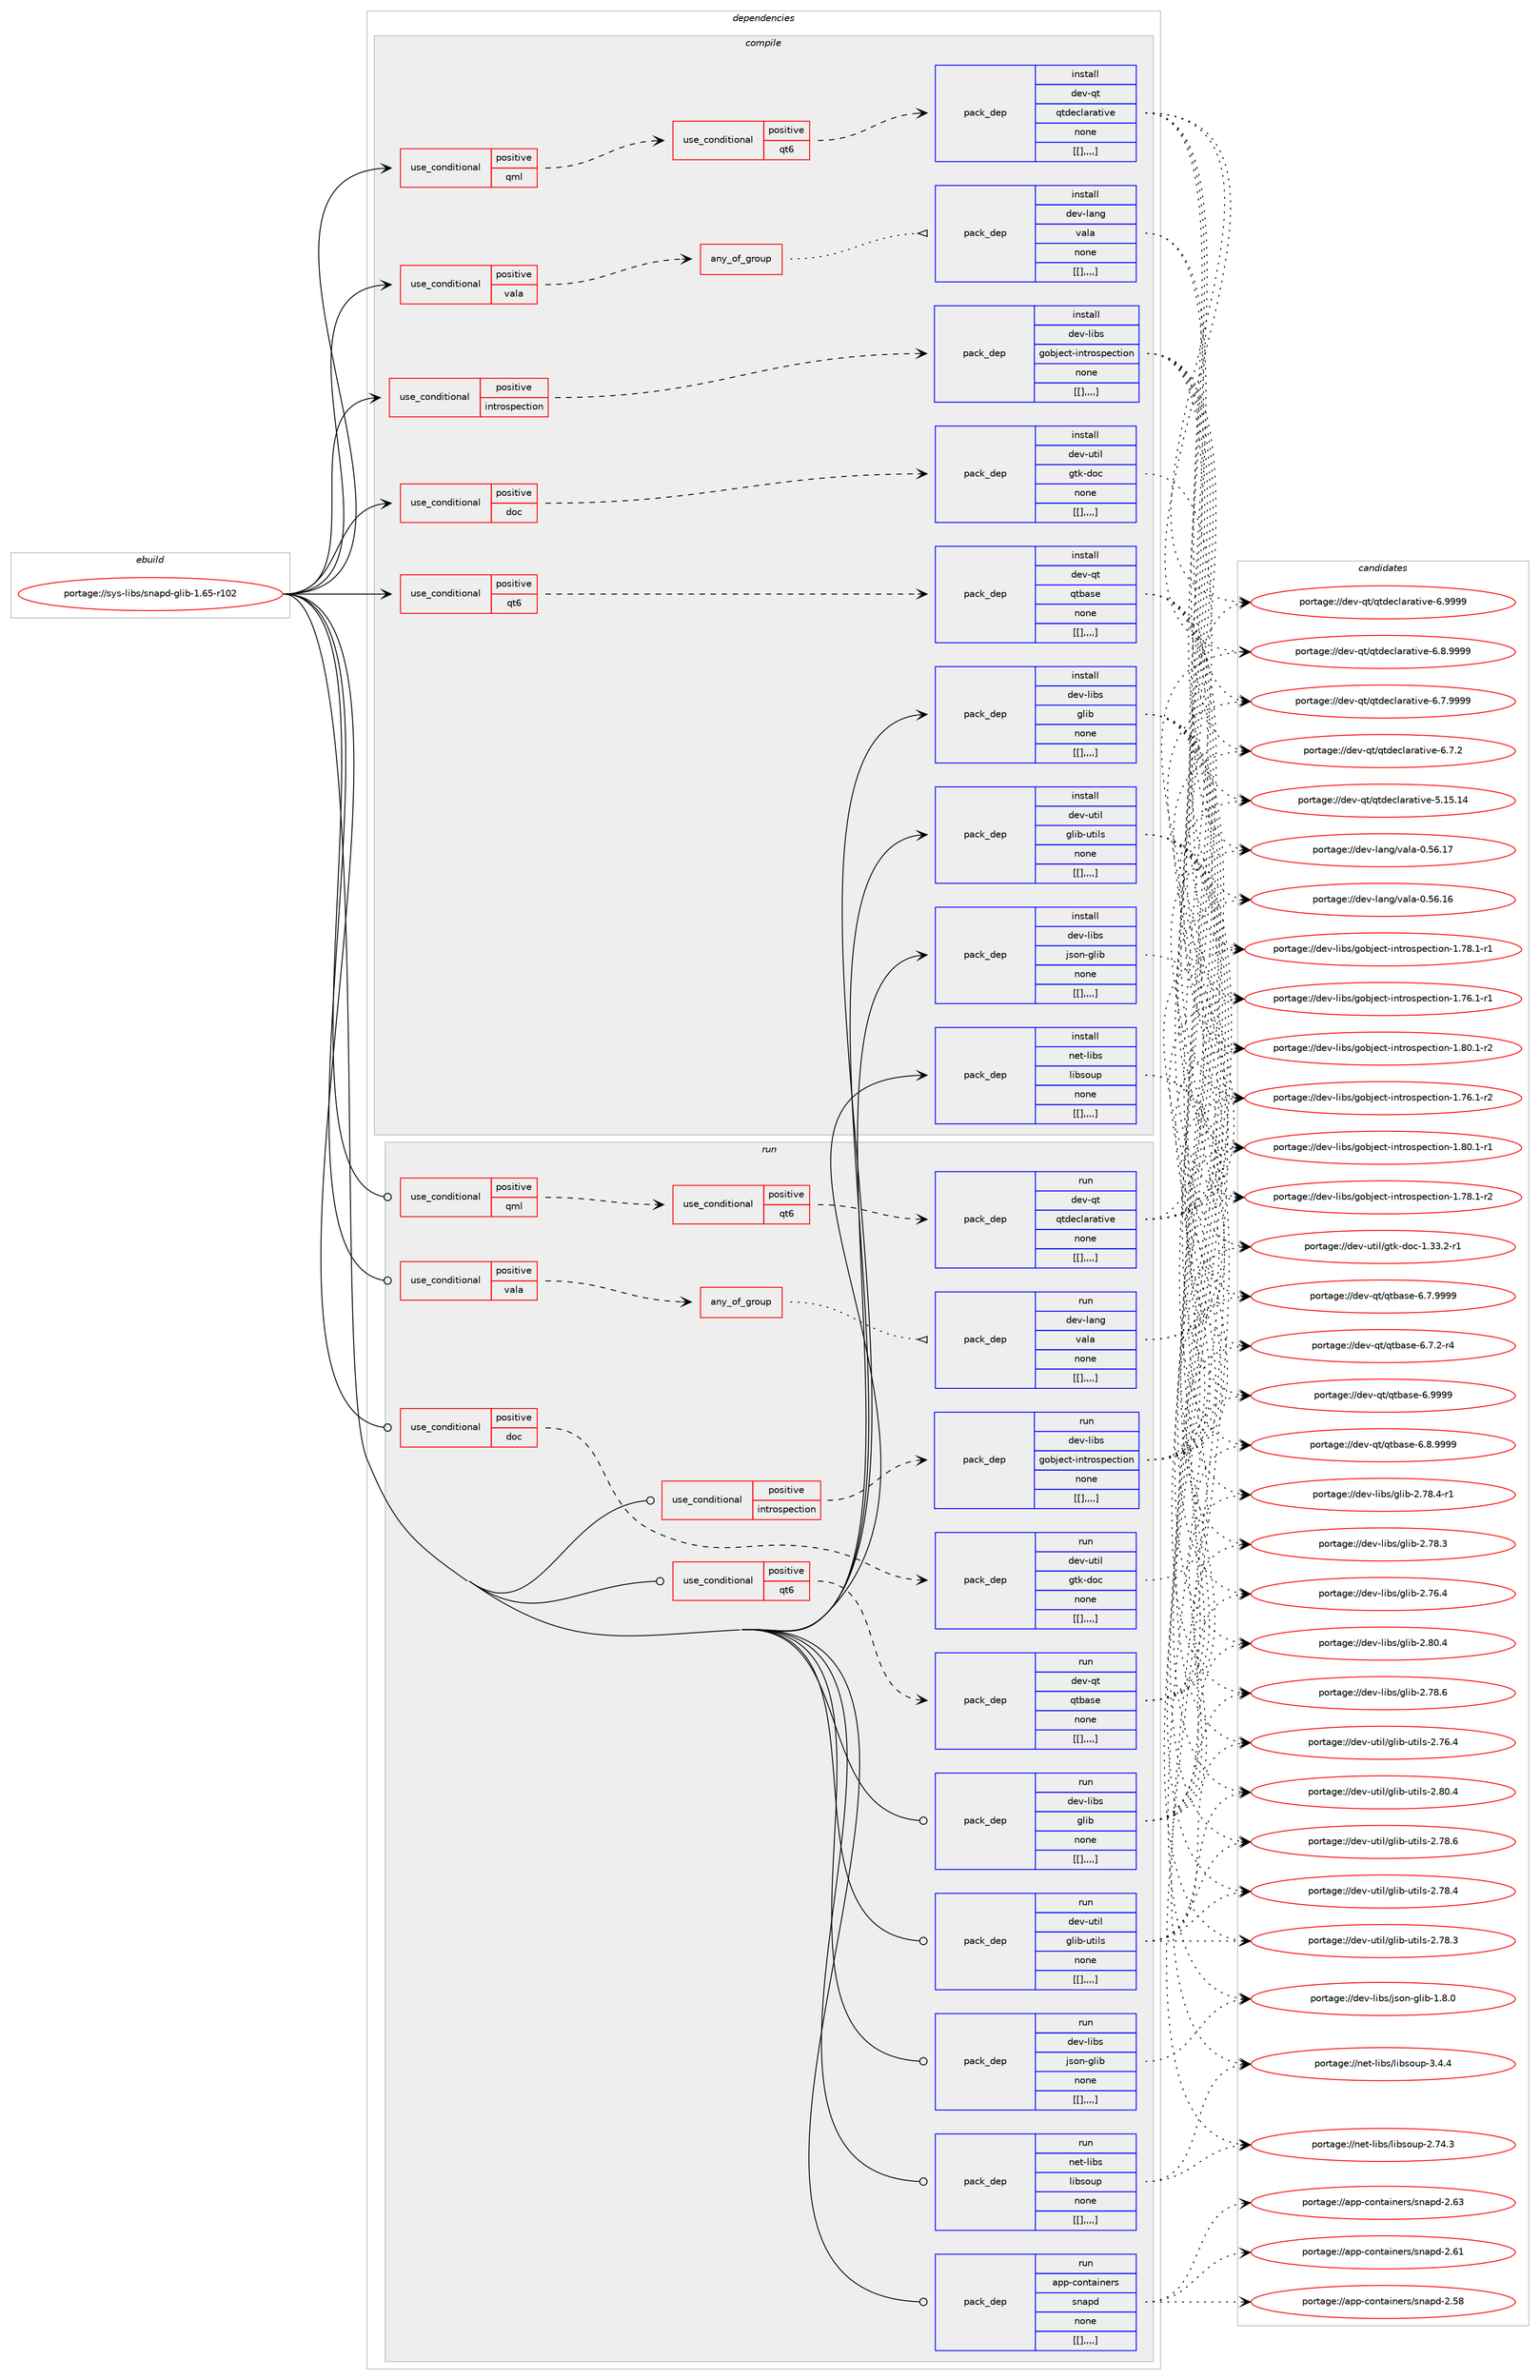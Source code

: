 digraph prolog {

# *************
# Graph options
# *************

newrank=true;
concentrate=true;
compound=true;
graph [rankdir=LR,fontname=Helvetica,fontsize=10,ranksep=1.5];#, ranksep=2.5, nodesep=0.2];
edge  [arrowhead=vee];
node  [fontname=Helvetica,fontsize=10];

# **********
# The ebuild
# **********

subgraph cluster_leftcol {
color=gray;
label=<<i>ebuild</i>>;
id [label="portage://sys-libs/snapd-glib-1.65-r102", color=red, width=4, href="../sys-libs/snapd-glib-1.65-r102.svg"];
}

# ****************
# The dependencies
# ****************

subgraph cluster_midcol {
color=gray;
label=<<i>dependencies</i>>;
subgraph cluster_compile {
fillcolor="#eeeeee";
style=filled;
label=<<i>compile</i>>;
subgraph cond122999 {
dependency455354 [label=<<TABLE BORDER="0" CELLBORDER="1" CELLSPACING="0" CELLPADDING="4"><TR><TD ROWSPAN="3" CELLPADDING="10">use_conditional</TD></TR><TR><TD>positive</TD></TR><TR><TD>doc</TD></TR></TABLE>>, shape=none, color=red];
subgraph pack329349 {
dependency455355 [label=<<TABLE BORDER="0" CELLBORDER="1" CELLSPACING="0" CELLPADDING="4" WIDTH="220"><TR><TD ROWSPAN="6" CELLPADDING="30">pack_dep</TD></TR><TR><TD WIDTH="110">install</TD></TR><TR><TD>dev-util</TD></TR><TR><TD>gtk-doc</TD></TR><TR><TD>none</TD></TR><TR><TD>[[],,,,]</TD></TR></TABLE>>, shape=none, color=blue];
}
dependency455354:e -> dependency455355:w [weight=20,style="dashed",arrowhead="vee"];
}
id:e -> dependency455354:w [weight=20,style="solid",arrowhead="vee"];
subgraph cond123000 {
dependency455356 [label=<<TABLE BORDER="0" CELLBORDER="1" CELLSPACING="0" CELLPADDING="4"><TR><TD ROWSPAN="3" CELLPADDING="10">use_conditional</TD></TR><TR><TD>positive</TD></TR><TR><TD>introspection</TD></TR></TABLE>>, shape=none, color=red];
subgraph pack329350 {
dependency455357 [label=<<TABLE BORDER="0" CELLBORDER="1" CELLSPACING="0" CELLPADDING="4" WIDTH="220"><TR><TD ROWSPAN="6" CELLPADDING="30">pack_dep</TD></TR><TR><TD WIDTH="110">install</TD></TR><TR><TD>dev-libs</TD></TR><TR><TD>gobject-introspection</TD></TR><TR><TD>none</TD></TR><TR><TD>[[],,,,]</TD></TR></TABLE>>, shape=none, color=blue];
}
dependency455356:e -> dependency455357:w [weight=20,style="dashed",arrowhead="vee"];
}
id:e -> dependency455356:w [weight=20,style="solid",arrowhead="vee"];
subgraph cond123001 {
dependency455358 [label=<<TABLE BORDER="0" CELLBORDER="1" CELLSPACING="0" CELLPADDING="4"><TR><TD ROWSPAN="3" CELLPADDING="10">use_conditional</TD></TR><TR><TD>positive</TD></TR><TR><TD>qml</TD></TR></TABLE>>, shape=none, color=red];
subgraph cond123002 {
dependency455359 [label=<<TABLE BORDER="0" CELLBORDER="1" CELLSPACING="0" CELLPADDING="4"><TR><TD ROWSPAN="3" CELLPADDING="10">use_conditional</TD></TR><TR><TD>positive</TD></TR><TR><TD>qt6</TD></TR></TABLE>>, shape=none, color=red];
subgraph pack329351 {
dependency455360 [label=<<TABLE BORDER="0" CELLBORDER="1" CELLSPACING="0" CELLPADDING="4" WIDTH="220"><TR><TD ROWSPAN="6" CELLPADDING="30">pack_dep</TD></TR><TR><TD WIDTH="110">install</TD></TR><TR><TD>dev-qt</TD></TR><TR><TD>qtdeclarative</TD></TR><TR><TD>none</TD></TR><TR><TD>[[],,,,]</TD></TR></TABLE>>, shape=none, color=blue];
}
dependency455359:e -> dependency455360:w [weight=20,style="dashed",arrowhead="vee"];
}
dependency455358:e -> dependency455359:w [weight=20,style="dashed",arrowhead="vee"];
}
id:e -> dependency455358:w [weight=20,style="solid",arrowhead="vee"];
subgraph cond123003 {
dependency455361 [label=<<TABLE BORDER="0" CELLBORDER="1" CELLSPACING="0" CELLPADDING="4"><TR><TD ROWSPAN="3" CELLPADDING="10">use_conditional</TD></TR><TR><TD>positive</TD></TR><TR><TD>qt6</TD></TR></TABLE>>, shape=none, color=red];
subgraph pack329352 {
dependency455362 [label=<<TABLE BORDER="0" CELLBORDER="1" CELLSPACING="0" CELLPADDING="4" WIDTH="220"><TR><TD ROWSPAN="6" CELLPADDING="30">pack_dep</TD></TR><TR><TD WIDTH="110">install</TD></TR><TR><TD>dev-qt</TD></TR><TR><TD>qtbase</TD></TR><TR><TD>none</TD></TR><TR><TD>[[],,,,]</TD></TR></TABLE>>, shape=none, color=blue];
}
dependency455361:e -> dependency455362:w [weight=20,style="dashed",arrowhead="vee"];
}
id:e -> dependency455361:w [weight=20,style="solid",arrowhead="vee"];
subgraph cond123004 {
dependency455363 [label=<<TABLE BORDER="0" CELLBORDER="1" CELLSPACING="0" CELLPADDING="4"><TR><TD ROWSPAN="3" CELLPADDING="10">use_conditional</TD></TR><TR><TD>positive</TD></TR><TR><TD>vala</TD></TR></TABLE>>, shape=none, color=red];
subgraph any2801 {
dependency455364 [label=<<TABLE BORDER="0" CELLBORDER="1" CELLSPACING="0" CELLPADDING="4"><TR><TD CELLPADDING="10">any_of_group</TD></TR></TABLE>>, shape=none, color=red];subgraph pack329353 {
dependency455365 [label=<<TABLE BORDER="0" CELLBORDER="1" CELLSPACING="0" CELLPADDING="4" WIDTH="220"><TR><TD ROWSPAN="6" CELLPADDING="30">pack_dep</TD></TR><TR><TD WIDTH="110">install</TD></TR><TR><TD>dev-lang</TD></TR><TR><TD>vala</TD></TR><TR><TD>none</TD></TR><TR><TD>[[],,,,]</TD></TR></TABLE>>, shape=none, color=blue];
}
dependency455364:e -> dependency455365:w [weight=20,style="dotted",arrowhead="oinv"];
}
dependency455363:e -> dependency455364:w [weight=20,style="dashed",arrowhead="vee"];
}
id:e -> dependency455363:w [weight=20,style="solid",arrowhead="vee"];
subgraph pack329354 {
dependency455366 [label=<<TABLE BORDER="0" CELLBORDER="1" CELLSPACING="0" CELLPADDING="4" WIDTH="220"><TR><TD ROWSPAN="6" CELLPADDING="30">pack_dep</TD></TR><TR><TD WIDTH="110">install</TD></TR><TR><TD>dev-libs</TD></TR><TR><TD>glib</TD></TR><TR><TD>none</TD></TR><TR><TD>[[],,,,]</TD></TR></TABLE>>, shape=none, color=blue];
}
id:e -> dependency455366:w [weight=20,style="solid",arrowhead="vee"];
subgraph pack329355 {
dependency455367 [label=<<TABLE BORDER="0" CELLBORDER="1" CELLSPACING="0" CELLPADDING="4" WIDTH="220"><TR><TD ROWSPAN="6" CELLPADDING="30">pack_dep</TD></TR><TR><TD WIDTH="110">install</TD></TR><TR><TD>dev-libs</TD></TR><TR><TD>json-glib</TD></TR><TR><TD>none</TD></TR><TR><TD>[[],,,,]</TD></TR></TABLE>>, shape=none, color=blue];
}
id:e -> dependency455367:w [weight=20,style="solid",arrowhead="vee"];
subgraph pack329356 {
dependency455368 [label=<<TABLE BORDER="0" CELLBORDER="1" CELLSPACING="0" CELLPADDING="4" WIDTH="220"><TR><TD ROWSPAN="6" CELLPADDING="30">pack_dep</TD></TR><TR><TD WIDTH="110">install</TD></TR><TR><TD>dev-util</TD></TR><TR><TD>glib-utils</TD></TR><TR><TD>none</TD></TR><TR><TD>[[],,,,]</TD></TR></TABLE>>, shape=none, color=blue];
}
id:e -> dependency455368:w [weight=20,style="solid",arrowhead="vee"];
subgraph pack329357 {
dependency455369 [label=<<TABLE BORDER="0" CELLBORDER="1" CELLSPACING="0" CELLPADDING="4" WIDTH="220"><TR><TD ROWSPAN="6" CELLPADDING="30">pack_dep</TD></TR><TR><TD WIDTH="110">install</TD></TR><TR><TD>net-libs</TD></TR><TR><TD>libsoup</TD></TR><TR><TD>none</TD></TR><TR><TD>[[],,,,]</TD></TR></TABLE>>, shape=none, color=blue];
}
id:e -> dependency455369:w [weight=20,style="solid",arrowhead="vee"];
}
subgraph cluster_compileandrun {
fillcolor="#eeeeee";
style=filled;
label=<<i>compile and run</i>>;
}
subgraph cluster_run {
fillcolor="#eeeeee";
style=filled;
label=<<i>run</i>>;
subgraph cond123005 {
dependency455370 [label=<<TABLE BORDER="0" CELLBORDER="1" CELLSPACING="0" CELLPADDING="4"><TR><TD ROWSPAN="3" CELLPADDING="10">use_conditional</TD></TR><TR><TD>positive</TD></TR><TR><TD>doc</TD></TR></TABLE>>, shape=none, color=red];
subgraph pack329358 {
dependency455371 [label=<<TABLE BORDER="0" CELLBORDER="1" CELLSPACING="0" CELLPADDING="4" WIDTH="220"><TR><TD ROWSPAN="6" CELLPADDING="30">pack_dep</TD></TR><TR><TD WIDTH="110">run</TD></TR><TR><TD>dev-util</TD></TR><TR><TD>gtk-doc</TD></TR><TR><TD>none</TD></TR><TR><TD>[[],,,,]</TD></TR></TABLE>>, shape=none, color=blue];
}
dependency455370:e -> dependency455371:w [weight=20,style="dashed",arrowhead="vee"];
}
id:e -> dependency455370:w [weight=20,style="solid",arrowhead="odot"];
subgraph cond123006 {
dependency455372 [label=<<TABLE BORDER="0" CELLBORDER="1" CELLSPACING="0" CELLPADDING="4"><TR><TD ROWSPAN="3" CELLPADDING="10">use_conditional</TD></TR><TR><TD>positive</TD></TR><TR><TD>introspection</TD></TR></TABLE>>, shape=none, color=red];
subgraph pack329359 {
dependency455373 [label=<<TABLE BORDER="0" CELLBORDER="1" CELLSPACING="0" CELLPADDING="4" WIDTH="220"><TR><TD ROWSPAN="6" CELLPADDING="30">pack_dep</TD></TR><TR><TD WIDTH="110">run</TD></TR><TR><TD>dev-libs</TD></TR><TR><TD>gobject-introspection</TD></TR><TR><TD>none</TD></TR><TR><TD>[[],,,,]</TD></TR></TABLE>>, shape=none, color=blue];
}
dependency455372:e -> dependency455373:w [weight=20,style="dashed",arrowhead="vee"];
}
id:e -> dependency455372:w [weight=20,style="solid",arrowhead="odot"];
subgraph cond123007 {
dependency455374 [label=<<TABLE BORDER="0" CELLBORDER="1" CELLSPACING="0" CELLPADDING="4"><TR><TD ROWSPAN="3" CELLPADDING="10">use_conditional</TD></TR><TR><TD>positive</TD></TR><TR><TD>qml</TD></TR></TABLE>>, shape=none, color=red];
subgraph cond123008 {
dependency455375 [label=<<TABLE BORDER="0" CELLBORDER="1" CELLSPACING="0" CELLPADDING="4"><TR><TD ROWSPAN="3" CELLPADDING="10">use_conditional</TD></TR><TR><TD>positive</TD></TR><TR><TD>qt6</TD></TR></TABLE>>, shape=none, color=red];
subgraph pack329360 {
dependency455376 [label=<<TABLE BORDER="0" CELLBORDER="1" CELLSPACING="0" CELLPADDING="4" WIDTH="220"><TR><TD ROWSPAN="6" CELLPADDING="30">pack_dep</TD></TR><TR><TD WIDTH="110">run</TD></TR><TR><TD>dev-qt</TD></TR><TR><TD>qtdeclarative</TD></TR><TR><TD>none</TD></TR><TR><TD>[[],,,,]</TD></TR></TABLE>>, shape=none, color=blue];
}
dependency455375:e -> dependency455376:w [weight=20,style="dashed",arrowhead="vee"];
}
dependency455374:e -> dependency455375:w [weight=20,style="dashed",arrowhead="vee"];
}
id:e -> dependency455374:w [weight=20,style="solid",arrowhead="odot"];
subgraph cond123009 {
dependency455377 [label=<<TABLE BORDER="0" CELLBORDER="1" CELLSPACING="0" CELLPADDING="4"><TR><TD ROWSPAN="3" CELLPADDING="10">use_conditional</TD></TR><TR><TD>positive</TD></TR><TR><TD>qt6</TD></TR></TABLE>>, shape=none, color=red];
subgraph pack329361 {
dependency455378 [label=<<TABLE BORDER="0" CELLBORDER="1" CELLSPACING="0" CELLPADDING="4" WIDTH="220"><TR><TD ROWSPAN="6" CELLPADDING="30">pack_dep</TD></TR><TR><TD WIDTH="110">run</TD></TR><TR><TD>dev-qt</TD></TR><TR><TD>qtbase</TD></TR><TR><TD>none</TD></TR><TR><TD>[[],,,,]</TD></TR></TABLE>>, shape=none, color=blue];
}
dependency455377:e -> dependency455378:w [weight=20,style="dashed",arrowhead="vee"];
}
id:e -> dependency455377:w [weight=20,style="solid",arrowhead="odot"];
subgraph cond123010 {
dependency455379 [label=<<TABLE BORDER="0" CELLBORDER="1" CELLSPACING="0" CELLPADDING="4"><TR><TD ROWSPAN="3" CELLPADDING="10">use_conditional</TD></TR><TR><TD>positive</TD></TR><TR><TD>vala</TD></TR></TABLE>>, shape=none, color=red];
subgraph any2802 {
dependency455380 [label=<<TABLE BORDER="0" CELLBORDER="1" CELLSPACING="0" CELLPADDING="4"><TR><TD CELLPADDING="10">any_of_group</TD></TR></TABLE>>, shape=none, color=red];subgraph pack329362 {
dependency455381 [label=<<TABLE BORDER="0" CELLBORDER="1" CELLSPACING="0" CELLPADDING="4" WIDTH="220"><TR><TD ROWSPAN="6" CELLPADDING="30">pack_dep</TD></TR><TR><TD WIDTH="110">run</TD></TR><TR><TD>dev-lang</TD></TR><TR><TD>vala</TD></TR><TR><TD>none</TD></TR><TR><TD>[[],,,,]</TD></TR></TABLE>>, shape=none, color=blue];
}
dependency455380:e -> dependency455381:w [weight=20,style="dotted",arrowhead="oinv"];
}
dependency455379:e -> dependency455380:w [weight=20,style="dashed",arrowhead="vee"];
}
id:e -> dependency455379:w [weight=20,style="solid",arrowhead="odot"];
subgraph pack329363 {
dependency455382 [label=<<TABLE BORDER="0" CELLBORDER="1" CELLSPACING="0" CELLPADDING="4" WIDTH="220"><TR><TD ROWSPAN="6" CELLPADDING="30">pack_dep</TD></TR><TR><TD WIDTH="110">run</TD></TR><TR><TD>app-containers</TD></TR><TR><TD>snapd</TD></TR><TR><TD>none</TD></TR><TR><TD>[[],,,,]</TD></TR></TABLE>>, shape=none, color=blue];
}
id:e -> dependency455382:w [weight=20,style="solid",arrowhead="odot"];
subgraph pack329364 {
dependency455383 [label=<<TABLE BORDER="0" CELLBORDER="1" CELLSPACING="0" CELLPADDING="4" WIDTH="220"><TR><TD ROWSPAN="6" CELLPADDING="30">pack_dep</TD></TR><TR><TD WIDTH="110">run</TD></TR><TR><TD>dev-libs</TD></TR><TR><TD>glib</TD></TR><TR><TD>none</TD></TR><TR><TD>[[],,,,]</TD></TR></TABLE>>, shape=none, color=blue];
}
id:e -> dependency455383:w [weight=20,style="solid",arrowhead="odot"];
subgraph pack329365 {
dependency455384 [label=<<TABLE BORDER="0" CELLBORDER="1" CELLSPACING="0" CELLPADDING="4" WIDTH="220"><TR><TD ROWSPAN="6" CELLPADDING="30">pack_dep</TD></TR><TR><TD WIDTH="110">run</TD></TR><TR><TD>dev-libs</TD></TR><TR><TD>json-glib</TD></TR><TR><TD>none</TD></TR><TR><TD>[[],,,,]</TD></TR></TABLE>>, shape=none, color=blue];
}
id:e -> dependency455384:w [weight=20,style="solid",arrowhead="odot"];
subgraph pack329366 {
dependency455385 [label=<<TABLE BORDER="0" CELLBORDER="1" CELLSPACING="0" CELLPADDING="4" WIDTH="220"><TR><TD ROWSPAN="6" CELLPADDING="30">pack_dep</TD></TR><TR><TD WIDTH="110">run</TD></TR><TR><TD>dev-util</TD></TR><TR><TD>glib-utils</TD></TR><TR><TD>none</TD></TR><TR><TD>[[],,,,]</TD></TR></TABLE>>, shape=none, color=blue];
}
id:e -> dependency455385:w [weight=20,style="solid",arrowhead="odot"];
subgraph pack329367 {
dependency455386 [label=<<TABLE BORDER="0" CELLBORDER="1" CELLSPACING="0" CELLPADDING="4" WIDTH="220"><TR><TD ROWSPAN="6" CELLPADDING="30">pack_dep</TD></TR><TR><TD WIDTH="110">run</TD></TR><TR><TD>net-libs</TD></TR><TR><TD>libsoup</TD></TR><TR><TD>none</TD></TR><TR><TD>[[],,,,]</TD></TR></TABLE>>, shape=none, color=blue];
}
id:e -> dependency455386:w [weight=20,style="solid",arrowhead="odot"];
}
}

# **************
# The candidates
# **************

subgraph cluster_choices {
rank=same;
color=gray;
label=<<i>candidates</i>>;

subgraph choice329349 {
color=black;
nodesep=1;
choice10010111845117116105108471031161074510011199454946515146504511449 [label="portage://dev-util/gtk-doc-1.33.2-r1", color=red, width=4,href="../dev-util/gtk-doc-1.33.2-r1.svg"];
dependency455355:e -> choice10010111845117116105108471031161074510011199454946515146504511449:w [style=dotted,weight="100"];
}
subgraph choice329350 {
color=black;
nodesep=1;
choice10010111845108105981154710311198106101991164510511011611411111511210199116105111110454946564846494511450 [label="portage://dev-libs/gobject-introspection-1.80.1-r2", color=red, width=4,href="../dev-libs/gobject-introspection-1.80.1-r2.svg"];
choice10010111845108105981154710311198106101991164510511011611411111511210199116105111110454946564846494511449 [label="portage://dev-libs/gobject-introspection-1.80.1-r1", color=red, width=4,href="../dev-libs/gobject-introspection-1.80.1-r1.svg"];
choice10010111845108105981154710311198106101991164510511011611411111511210199116105111110454946555646494511450 [label="portage://dev-libs/gobject-introspection-1.78.1-r2", color=red, width=4,href="../dev-libs/gobject-introspection-1.78.1-r2.svg"];
choice10010111845108105981154710311198106101991164510511011611411111511210199116105111110454946555646494511449 [label="portage://dev-libs/gobject-introspection-1.78.1-r1", color=red, width=4,href="../dev-libs/gobject-introspection-1.78.1-r1.svg"];
choice10010111845108105981154710311198106101991164510511011611411111511210199116105111110454946555446494511450 [label="portage://dev-libs/gobject-introspection-1.76.1-r2", color=red, width=4,href="../dev-libs/gobject-introspection-1.76.1-r2.svg"];
choice10010111845108105981154710311198106101991164510511011611411111511210199116105111110454946555446494511449 [label="portage://dev-libs/gobject-introspection-1.76.1-r1", color=red, width=4,href="../dev-libs/gobject-introspection-1.76.1-r1.svg"];
dependency455357:e -> choice10010111845108105981154710311198106101991164510511011611411111511210199116105111110454946564846494511450:w [style=dotted,weight="100"];
dependency455357:e -> choice10010111845108105981154710311198106101991164510511011611411111511210199116105111110454946564846494511449:w [style=dotted,weight="100"];
dependency455357:e -> choice10010111845108105981154710311198106101991164510511011611411111511210199116105111110454946555646494511450:w [style=dotted,weight="100"];
dependency455357:e -> choice10010111845108105981154710311198106101991164510511011611411111511210199116105111110454946555646494511449:w [style=dotted,weight="100"];
dependency455357:e -> choice10010111845108105981154710311198106101991164510511011611411111511210199116105111110454946555446494511450:w [style=dotted,weight="100"];
dependency455357:e -> choice10010111845108105981154710311198106101991164510511011611411111511210199116105111110454946555446494511449:w [style=dotted,weight="100"];
}
subgraph choice329351 {
color=black;
nodesep=1;
choice100101118451131164711311610010199108971149711610511810145544657575757 [label="portage://dev-qt/qtdeclarative-6.9999", color=red, width=4,href="../dev-qt/qtdeclarative-6.9999.svg"];
choice1001011184511311647113116100101991089711497116105118101455446564657575757 [label="portage://dev-qt/qtdeclarative-6.8.9999", color=red, width=4,href="../dev-qt/qtdeclarative-6.8.9999.svg"];
choice1001011184511311647113116100101991089711497116105118101455446554657575757 [label="portage://dev-qt/qtdeclarative-6.7.9999", color=red, width=4,href="../dev-qt/qtdeclarative-6.7.9999.svg"];
choice1001011184511311647113116100101991089711497116105118101455446554650 [label="portage://dev-qt/qtdeclarative-6.7.2", color=red, width=4,href="../dev-qt/qtdeclarative-6.7.2.svg"];
choice10010111845113116471131161001019910897114971161051181014553464953464952 [label="portage://dev-qt/qtdeclarative-5.15.14", color=red, width=4,href="../dev-qt/qtdeclarative-5.15.14.svg"];
dependency455360:e -> choice100101118451131164711311610010199108971149711610511810145544657575757:w [style=dotted,weight="100"];
dependency455360:e -> choice1001011184511311647113116100101991089711497116105118101455446564657575757:w [style=dotted,weight="100"];
dependency455360:e -> choice1001011184511311647113116100101991089711497116105118101455446554657575757:w [style=dotted,weight="100"];
dependency455360:e -> choice1001011184511311647113116100101991089711497116105118101455446554650:w [style=dotted,weight="100"];
dependency455360:e -> choice10010111845113116471131161001019910897114971161051181014553464953464952:w [style=dotted,weight="100"];
}
subgraph choice329352 {
color=black;
nodesep=1;
choice1001011184511311647113116989711510145544657575757 [label="portage://dev-qt/qtbase-6.9999", color=red, width=4,href="../dev-qt/qtbase-6.9999.svg"];
choice10010111845113116471131169897115101455446564657575757 [label="portage://dev-qt/qtbase-6.8.9999", color=red, width=4,href="../dev-qt/qtbase-6.8.9999.svg"];
choice10010111845113116471131169897115101455446554657575757 [label="portage://dev-qt/qtbase-6.7.9999", color=red, width=4,href="../dev-qt/qtbase-6.7.9999.svg"];
choice100101118451131164711311698971151014554465546504511452 [label="portage://dev-qt/qtbase-6.7.2-r4", color=red, width=4,href="../dev-qt/qtbase-6.7.2-r4.svg"];
dependency455362:e -> choice1001011184511311647113116989711510145544657575757:w [style=dotted,weight="100"];
dependency455362:e -> choice10010111845113116471131169897115101455446564657575757:w [style=dotted,weight="100"];
dependency455362:e -> choice10010111845113116471131169897115101455446554657575757:w [style=dotted,weight="100"];
dependency455362:e -> choice100101118451131164711311698971151014554465546504511452:w [style=dotted,weight="100"];
}
subgraph choice329353 {
color=black;
nodesep=1;
choice10010111845108971101034711897108974548465354464955 [label="portage://dev-lang/vala-0.56.17", color=red, width=4,href="../dev-lang/vala-0.56.17.svg"];
choice10010111845108971101034711897108974548465354464954 [label="portage://dev-lang/vala-0.56.16", color=red, width=4,href="../dev-lang/vala-0.56.16.svg"];
dependency455365:e -> choice10010111845108971101034711897108974548465354464955:w [style=dotted,weight="100"];
dependency455365:e -> choice10010111845108971101034711897108974548465354464954:w [style=dotted,weight="100"];
}
subgraph choice329354 {
color=black;
nodesep=1;
choice1001011184510810598115471031081059845504656484652 [label="portage://dev-libs/glib-2.80.4", color=red, width=4,href="../dev-libs/glib-2.80.4.svg"];
choice1001011184510810598115471031081059845504655564654 [label="portage://dev-libs/glib-2.78.6", color=red, width=4,href="../dev-libs/glib-2.78.6.svg"];
choice10010111845108105981154710310810598455046555646524511449 [label="portage://dev-libs/glib-2.78.4-r1", color=red, width=4,href="../dev-libs/glib-2.78.4-r1.svg"];
choice1001011184510810598115471031081059845504655564651 [label="portage://dev-libs/glib-2.78.3", color=red, width=4,href="../dev-libs/glib-2.78.3.svg"];
choice1001011184510810598115471031081059845504655544652 [label="portage://dev-libs/glib-2.76.4", color=red, width=4,href="../dev-libs/glib-2.76.4.svg"];
dependency455366:e -> choice1001011184510810598115471031081059845504656484652:w [style=dotted,weight="100"];
dependency455366:e -> choice1001011184510810598115471031081059845504655564654:w [style=dotted,weight="100"];
dependency455366:e -> choice10010111845108105981154710310810598455046555646524511449:w [style=dotted,weight="100"];
dependency455366:e -> choice1001011184510810598115471031081059845504655564651:w [style=dotted,weight="100"];
dependency455366:e -> choice1001011184510810598115471031081059845504655544652:w [style=dotted,weight="100"];
}
subgraph choice329355 {
color=black;
nodesep=1;
choice1001011184510810598115471061151111104510310810598454946564648 [label="portage://dev-libs/json-glib-1.8.0", color=red, width=4,href="../dev-libs/json-glib-1.8.0.svg"];
dependency455367:e -> choice1001011184510810598115471061151111104510310810598454946564648:w [style=dotted,weight="100"];
}
subgraph choice329356 {
color=black;
nodesep=1;
choice1001011184511711610510847103108105984511711610510811545504656484652 [label="portage://dev-util/glib-utils-2.80.4", color=red, width=4,href="../dev-util/glib-utils-2.80.4.svg"];
choice1001011184511711610510847103108105984511711610510811545504655564654 [label="portage://dev-util/glib-utils-2.78.6", color=red, width=4,href="../dev-util/glib-utils-2.78.6.svg"];
choice1001011184511711610510847103108105984511711610510811545504655564652 [label="portage://dev-util/glib-utils-2.78.4", color=red, width=4,href="../dev-util/glib-utils-2.78.4.svg"];
choice1001011184511711610510847103108105984511711610510811545504655564651 [label="portage://dev-util/glib-utils-2.78.3", color=red, width=4,href="../dev-util/glib-utils-2.78.3.svg"];
choice1001011184511711610510847103108105984511711610510811545504655544652 [label="portage://dev-util/glib-utils-2.76.4", color=red, width=4,href="../dev-util/glib-utils-2.76.4.svg"];
dependency455368:e -> choice1001011184511711610510847103108105984511711610510811545504656484652:w [style=dotted,weight="100"];
dependency455368:e -> choice1001011184511711610510847103108105984511711610510811545504655564654:w [style=dotted,weight="100"];
dependency455368:e -> choice1001011184511711610510847103108105984511711610510811545504655564652:w [style=dotted,weight="100"];
dependency455368:e -> choice1001011184511711610510847103108105984511711610510811545504655564651:w [style=dotted,weight="100"];
dependency455368:e -> choice1001011184511711610510847103108105984511711610510811545504655544652:w [style=dotted,weight="100"];
}
subgraph choice329357 {
color=black;
nodesep=1;
choice11010111645108105981154710810598115111117112455146524652 [label="portage://net-libs/libsoup-3.4.4", color=red, width=4,href="../net-libs/libsoup-3.4.4.svg"];
choice1101011164510810598115471081059811511111711245504655524651 [label="portage://net-libs/libsoup-2.74.3", color=red, width=4,href="../net-libs/libsoup-2.74.3.svg"];
dependency455369:e -> choice11010111645108105981154710810598115111117112455146524652:w [style=dotted,weight="100"];
dependency455369:e -> choice1101011164510810598115471081059811511111711245504655524651:w [style=dotted,weight="100"];
}
subgraph choice329358 {
color=black;
nodesep=1;
choice10010111845117116105108471031161074510011199454946515146504511449 [label="portage://dev-util/gtk-doc-1.33.2-r1", color=red, width=4,href="../dev-util/gtk-doc-1.33.2-r1.svg"];
dependency455371:e -> choice10010111845117116105108471031161074510011199454946515146504511449:w [style=dotted,weight="100"];
}
subgraph choice329359 {
color=black;
nodesep=1;
choice10010111845108105981154710311198106101991164510511011611411111511210199116105111110454946564846494511450 [label="portage://dev-libs/gobject-introspection-1.80.1-r2", color=red, width=4,href="../dev-libs/gobject-introspection-1.80.1-r2.svg"];
choice10010111845108105981154710311198106101991164510511011611411111511210199116105111110454946564846494511449 [label="portage://dev-libs/gobject-introspection-1.80.1-r1", color=red, width=4,href="../dev-libs/gobject-introspection-1.80.1-r1.svg"];
choice10010111845108105981154710311198106101991164510511011611411111511210199116105111110454946555646494511450 [label="portage://dev-libs/gobject-introspection-1.78.1-r2", color=red, width=4,href="../dev-libs/gobject-introspection-1.78.1-r2.svg"];
choice10010111845108105981154710311198106101991164510511011611411111511210199116105111110454946555646494511449 [label="portage://dev-libs/gobject-introspection-1.78.1-r1", color=red, width=4,href="../dev-libs/gobject-introspection-1.78.1-r1.svg"];
choice10010111845108105981154710311198106101991164510511011611411111511210199116105111110454946555446494511450 [label="portage://dev-libs/gobject-introspection-1.76.1-r2", color=red, width=4,href="../dev-libs/gobject-introspection-1.76.1-r2.svg"];
choice10010111845108105981154710311198106101991164510511011611411111511210199116105111110454946555446494511449 [label="portage://dev-libs/gobject-introspection-1.76.1-r1", color=red, width=4,href="../dev-libs/gobject-introspection-1.76.1-r1.svg"];
dependency455373:e -> choice10010111845108105981154710311198106101991164510511011611411111511210199116105111110454946564846494511450:w [style=dotted,weight="100"];
dependency455373:e -> choice10010111845108105981154710311198106101991164510511011611411111511210199116105111110454946564846494511449:w [style=dotted,weight="100"];
dependency455373:e -> choice10010111845108105981154710311198106101991164510511011611411111511210199116105111110454946555646494511450:w [style=dotted,weight="100"];
dependency455373:e -> choice10010111845108105981154710311198106101991164510511011611411111511210199116105111110454946555646494511449:w [style=dotted,weight="100"];
dependency455373:e -> choice10010111845108105981154710311198106101991164510511011611411111511210199116105111110454946555446494511450:w [style=dotted,weight="100"];
dependency455373:e -> choice10010111845108105981154710311198106101991164510511011611411111511210199116105111110454946555446494511449:w [style=dotted,weight="100"];
}
subgraph choice329360 {
color=black;
nodesep=1;
choice100101118451131164711311610010199108971149711610511810145544657575757 [label="portage://dev-qt/qtdeclarative-6.9999", color=red, width=4,href="../dev-qt/qtdeclarative-6.9999.svg"];
choice1001011184511311647113116100101991089711497116105118101455446564657575757 [label="portage://dev-qt/qtdeclarative-6.8.9999", color=red, width=4,href="../dev-qt/qtdeclarative-6.8.9999.svg"];
choice1001011184511311647113116100101991089711497116105118101455446554657575757 [label="portage://dev-qt/qtdeclarative-6.7.9999", color=red, width=4,href="../dev-qt/qtdeclarative-6.7.9999.svg"];
choice1001011184511311647113116100101991089711497116105118101455446554650 [label="portage://dev-qt/qtdeclarative-6.7.2", color=red, width=4,href="../dev-qt/qtdeclarative-6.7.2.svg"];
choice10010111845113116471131161001019910897114971161051181014553464953464952 [label="portage://dev-qt/qtdeclarative-5.15.14", color=red, width=4,href="../dev-qt/qtdeclarative-5.15.14.svg"];
dependency455376:e -> choice100101118451131164711311610010199108971149711610511810145544657575757:w [style=dotted,weight="100"];
dependency455376:e -> choice1001011184511311647113116100101991089711497116105118101455446564657575757:w [style=dotted,weight="100"];
dependency455376:e -> choice1001011184511311647113116100101991089711497116105118101455446554657575757:w [style=dotted,weight="100"];
dependency455376:e -> choice1001011184511311647113116100101991089711497116105118101455446554650:w [style=dotted,weight="100"];
dependency455376:e -> choice10010111845113116471131161001019910897114971161051181014553464953464952:w [style=dotted,weight="100"];
}
subgraph choice329361 {
color=black;
nodesep=1;
choice1001011184511311647113116989711510145544657575757 [label="portage://dev-qt/qtbase-6.9999", color=red, width=4,href="../dev-qt/qtbase-6.9999.svg"];
choice10010111845113116471131169897115101455446564657575757 [label="portage://dev-qt/qtbase-6.8.9999", color=red, width=4,href="../dev-qt/qtbase-6.8.9999.svg"];
choice10010111845113116471131169897115101455446554657575757 [label="portage://dev-qt/qtbase-6.7.9999", color=red, width=4,href="../dev-qt/qtbase-6.7.9999.svg"];
choice100101118451131164711311698971151014554465546504511452 [label="portage://dev-qt/qtbase-6.7.2-r4", color=red, width=4,href="../dev-qt/qtbase-6.7.2-r4.svg"];
dependency455378:e -> choice1001011184511311647113116989711510145544657575757:w [style=dotted,weight="100"];
dependency455378:e -> choice10010111845113116471131169897115101455446564657575757:w [style=dotted,weight="100"];
dependency455378:e -> choice10010111845113116471131169897115101455446554657575757:w [style=dotted,weight="100"];
dependency455378:e -> choice100101118451131164711311698971151014554465546504511452:w [style=dotted,weight="100"];
}
subgraph choice329362 {
color=black;
nodesep=1;
choice10010111845108971101034711897108974548465354464955 [label="portage://dev-lang/vala-0.56.17", color=red, width=4,href="../dev-lang/vala-0.56.17.svg"];
choice10010111845108971101034711897108974548465354464954 [label="portage://dev-lang/vala-0.56.16", color=red, width=4,href="../dev-lang/vala-0.56.16.svg"];
dependency455381:e -> choice10010111845108971101034711897108974548465354464955:w [style=dotted,weight="100"];
dependency455381:e -> choice10010111845108971101034711897108974548465354464954:w [style=dotted,weight="100"];
}
subgraph choice329363 {
color=black;
nodesep=1;
choice9711211245991111101169710511010111411547115110971121004550465451 [label="portage://app-containers/snapd-2.63", color=red, width=4,href="../app-containers/snapd-2.63.svg"];
choice9711211245991111101169710511010111411547115110971121004550465449 [label="portage://app-containers/snapd-2.61", color=red, width=4,href="../app-containers/snapd-2.61.svg"];
choice9711211245991111101169710511010111411547115110971121004550465356 [label="portage://app-containers/snapd-2.58", color=red, width=4,href="../app-containers/snapd-2.58.svg"];
dependency455382:e -> choice9711211245991111101169710511010111411547115110971121004550465451:w [style=dotted,weight="100"];
dependency455382:e -> choice9711211245991111101169710511010111411547115110971121004550465449:w [style=dotted,weight="100"];
dependency455382:e -> choice9711211245991111101169710511010111411547115110971121004550465356:w [style=dotted,weight="100"];
}
subgraph choice329364 {
color=black;
nodesep=1;
choice1001011184510810598115471031081059845504656484652 [label="portage://dev-libs/glib-2.80.4", color=red, width=4,href="../dev-libs/glib-2.80.4.svg"];
choice1001011184510810598115471031081059845504655564654 [label="portage://dev-libs/glib-2.78.6", color=red, width=4,href="../dev-libs/glib-2.78.6.svg"];
choice10010111845108105981154710310810598455046555646524511449 [label="portage://dev-libs/glib-2.78.4-r1", color=red, width=4,href="../dev-libs/glib-2.78.4-r1.svg"];
choice1001011184510810598115471031081059845504655564651 [label="portage://dev-libs/glib-2.78.3", color=red, width=4,href="../dev-libs/glib-2.78.3.svg"];
choice1001011184510810598115471031081059845504655544652 [label="portage://dev-libs/glib-2.76.4", color=red, width=4,href="../dev-libs/glib-2.76.4.svg"];
dependency455383:e -> choice1001011184510810598115471031081059845504656484652:w [style=dotted,weight="100"];
dependency455383:e -> choice1001011184510810598115471031081059845504655564654:w [style=dotted,weight="100"];
dependency455383:e -> choice10010111845108105981154710310810598455046555646524511449:w [style=dotted,weight="100"];
dependency455383:e -> choice1001011184510810598115471031081059845504655564651:w [style=dotted,weight="100"];
dependency455383:e -> choice1001011184510810598115471031081059845504655544652:w [style=dotted,weight="100"];
}
subgraph choice329365 {
color=black;
nodesep=1;
choice1001011184510810598115471061151111104510310810598454946564648 [label="portage://dev-libs/json-glib-1.8.0", color=red, width=4,href="../dev-libs/json-glib-1.8.0.svg"];
dependency455384:e -> choice1001011184510810598115471061151111104510310810598454946564648:w [style=dotted,weight="100"];
}
subgraph choice329366 {
color=black;
nodesep=1;
choice1001011184511711610510847103108105984511711610510811545504656484652 [label="portage://dev-util/glib-utils-2.80.4", color=red, width=4,href="../dev-util/glib-utils-2.80.4.svg"];
choice1001011184511711610510847103108105984511711610510811545504655564654 [label="portage://dev-util/glib-utils-2.78.6", color=red, width=4,href="../dev-util/glib-utils-2.78.6.svg"];
choice1001011184511711610510847103108105984511711610510811545504655564652 [label="portage://dev-util/glib-utils-2.78.4", color=red, width=4,href="../dev-util/glib-utils-2.78.4.svg"];
choice1001011184511711610510847103108105984511711610510811545504655564651 [label="portage://dev-util/glib-utils-2.78.3", color=red, width=4,href="../dev-util/glib-utils-2.78.3.svg"];
choice1001011184511711610510847103108105984511711610510811545504655544652 [label="portage://dev-util/glib-utils-2.76.4", color=red, width=4,href="../dev-util/glib-utils-2.76.4.svg"];
dependency455385:e -> choice1001011184511711610510847103108105984511711610510811545504656484652:w [style=dotted,weight="100"];
dependency455385:e -> choice1001011184511711610510847103108105984511711610510811545504655564654:w [style=dotted,weight="100"];
dependency455385:e -> choice1001011184511711610510847103108105984511711610510811545504655564652:w [style=dotted,weight="100"];
dependency455385:e -> choice1001011184511711610510847103108105984511711610510811545504655564651:w [style=dotted,weight="100"];
dependency455385:e -> choice1001011184511711610510847103108105984511711610510811545504655544652:w [style=dotted,weight="100"];
}
subgraph choice329367 {
color=black;
nodesep=1;
choice11010111645108105981154710810598115111117112455146524652 [label="portage://net-libs/libsoup-3.4.4", color=red, width=4,href="../net-libs/libsoup-3.4.4.svg"];
choice1101011164510810598115471081059811511111711245504655524651 [label="portage://net-libs/libsoup-2.74.3", color=red, width=4,href="../net-libs/libsoup-2.74.3.svg"];
dependency455386:e -> choice11010111645108105981154710810598115111117112455146524652:w [style=dotted,weight="100"];
dependency455386:e -> choice1101011164510810598115471081059811511111711245504655524651:w [style=dotted,weight="100"];
}
}

}
